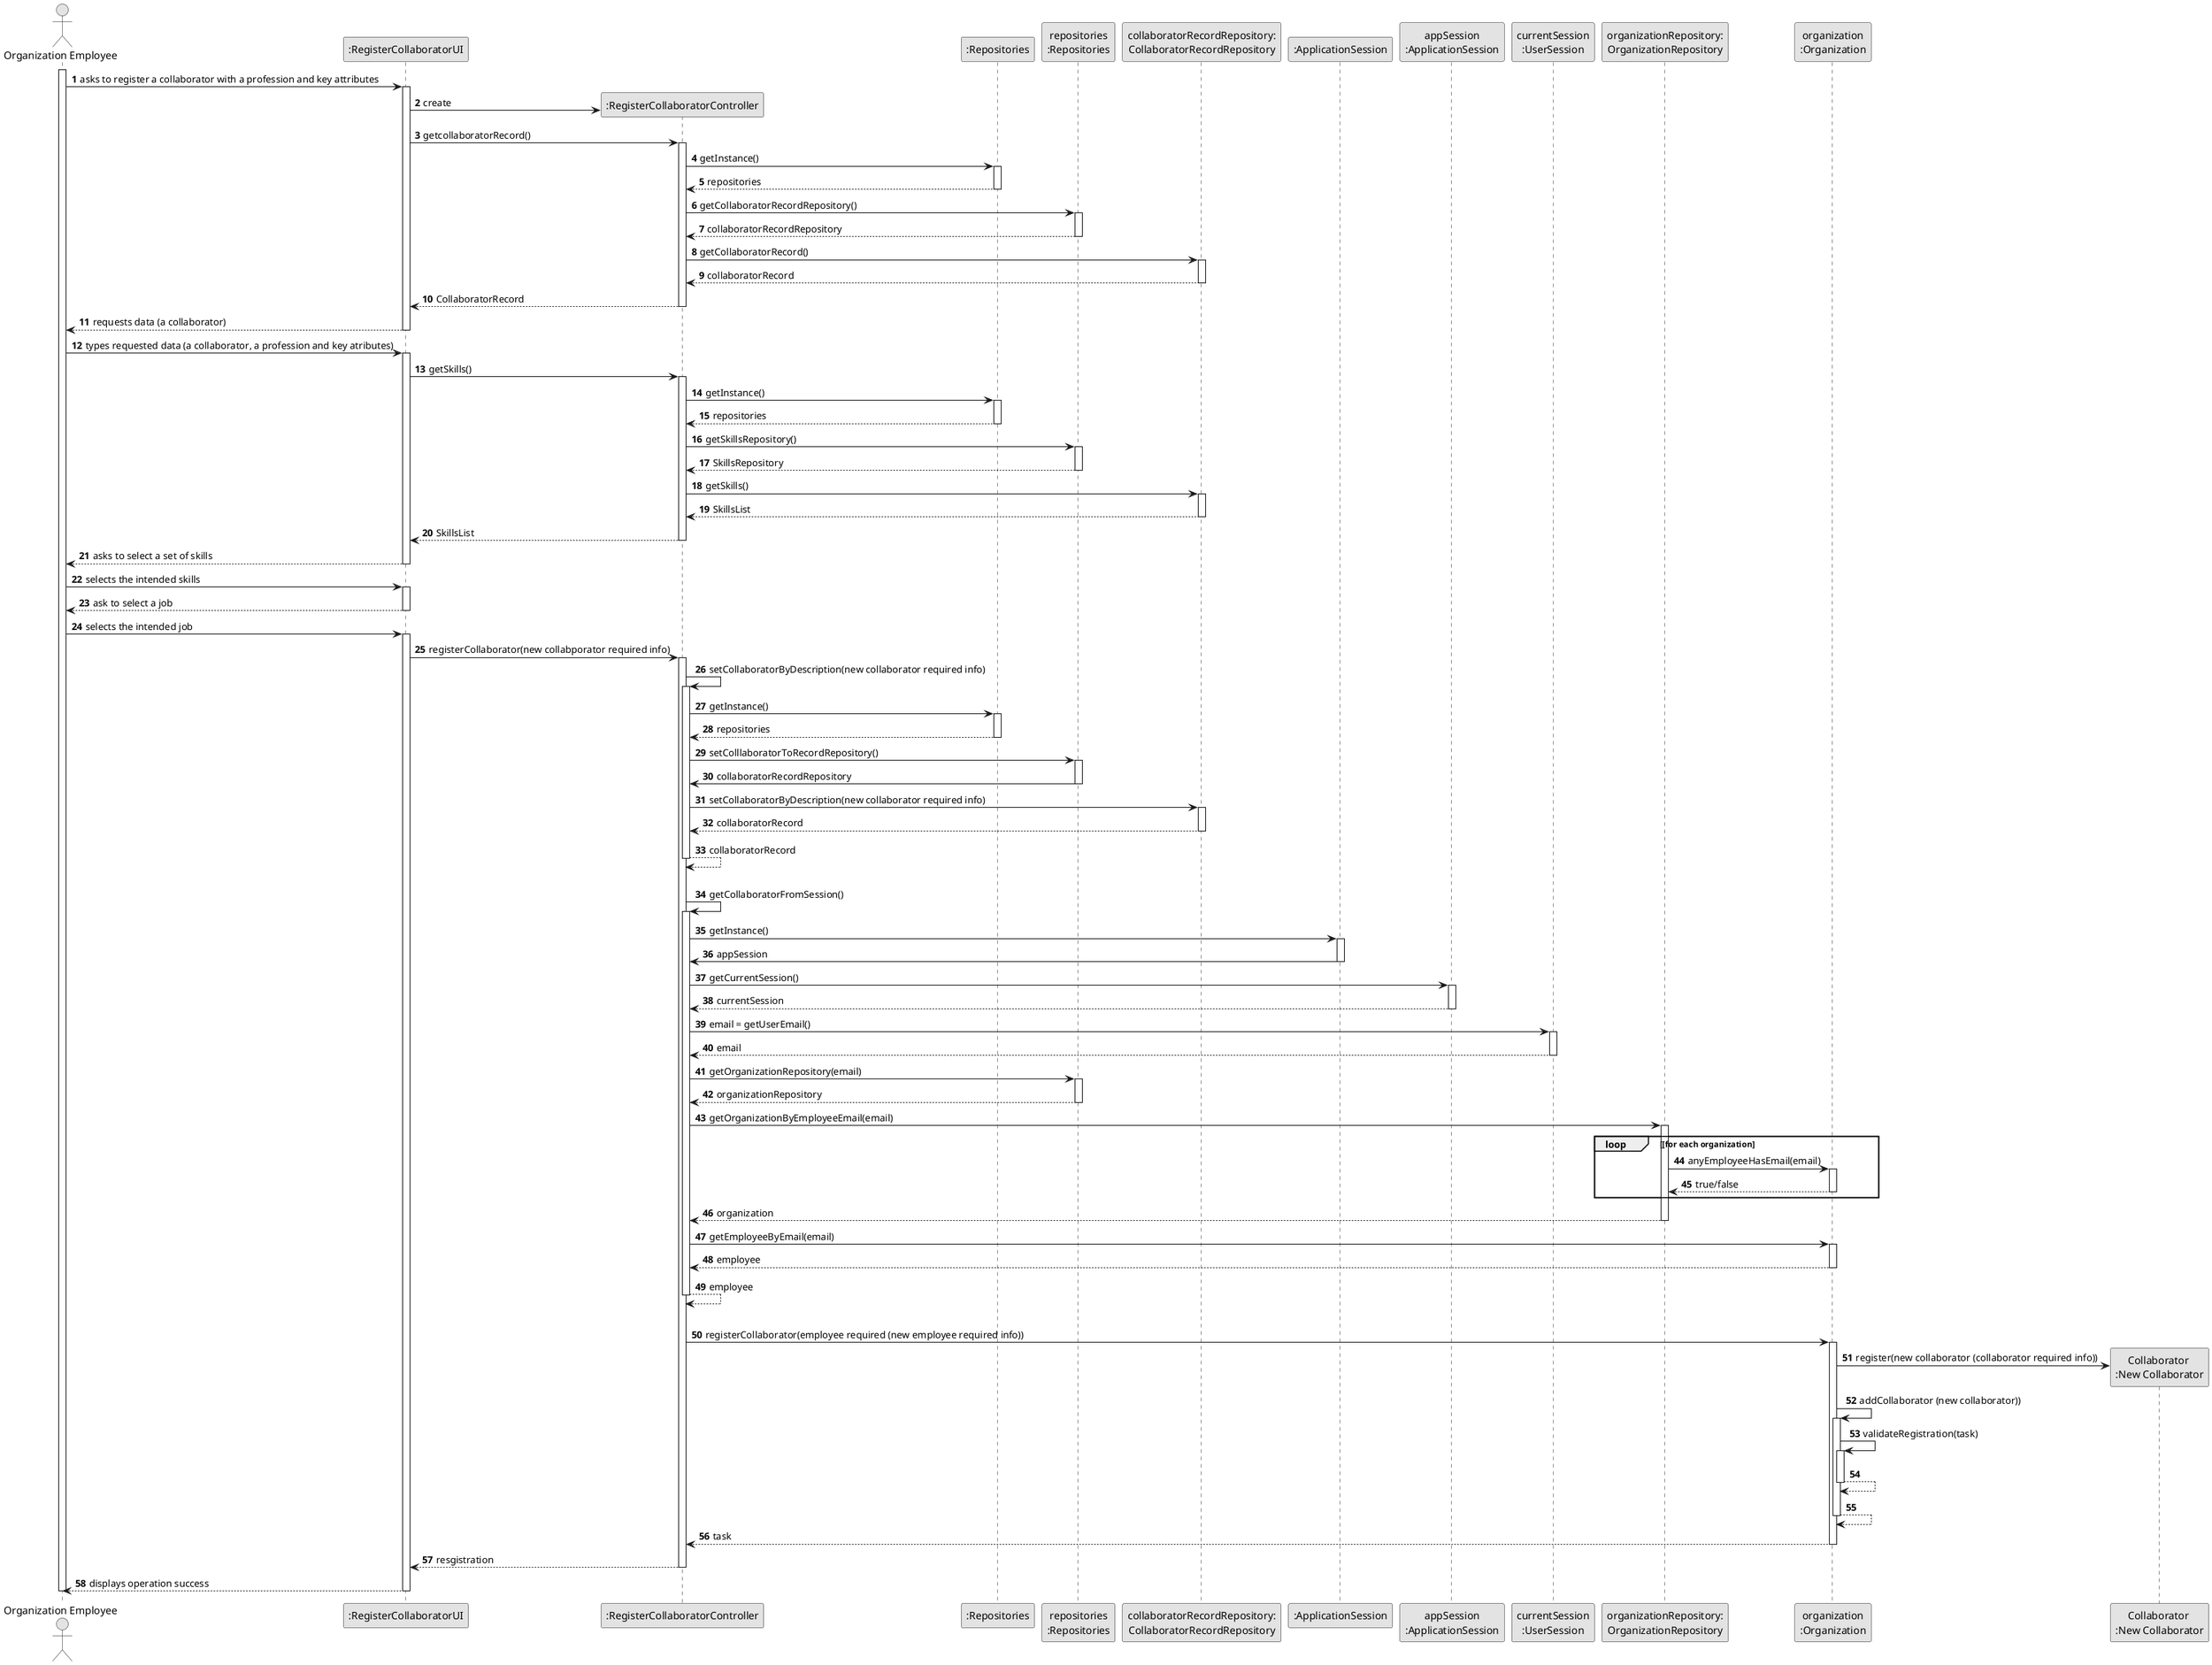 @startuml
skinparam monochrome true
skinparam packageStyle rectangle
skinparam shadowing false

autonumber

'hide footbox
actor "Organization Employee" as ADM
participant ":RegisterCollaboratorUI" as UI
participant ":RegisterCollaboratorController" as CTRL
participant ":Repositories" as RepositorySingleton
participant "repositories\n:Repositories" as PLAT
participant "collaboratorRecordRepository:\nCollaboratorRecordRepository" as CollaboratorRecordRepository
participant ":ApplicationSession" as _APP
participant "appSession\n:ApplicationSession" as APP
participant "currentSession\n:UserSession" as SESSAO
participant "organizationRepository:\nOrganizationRepository" as OrganizationRepository
participant "organization\n:Organization" as ORG
participant "Collaborator \n:New Collaborator" as EMPLOYEE

activate ADM

        ADM -> UI : asks to register a collaborator with a profession and key attributes

        activate UI

'            UI --> ADM : requests data (reference, description,  informal \n description, technical description, duration, cost)
            'create CTRL
            UI -> CTRL** : create

            UI -> CTRL : getcollaboratorRecord()
            activate CTRL

                CTRL -> RepositorySingleton : getInstance()
                activate RepositorySingleton

                    RepositorySingleton --> CTRL: repositories
                deactivate RepositorySingleton

                CTRL -> PLAT : getCollaboratorRecordRepository()
                activate PLAT

                    PLAT --> CTRL: collaboratorRecordRepository
                deactivate PLAT

                CTRL -> CollaboratorRecordRepository : getCollaboratorRecord()
                activate CollaboratorRecordRepository

                    CollaboratorRecordRepository --> CTRL : collaboratorRecord
                deactivate CollaboratorRecordRepository


                CTRL --> UI : CollaboratorRecord
            deactivate CTRL

            UI --> ADM : requests data (a collaborator)
        deactivate UI

    ADM -> UI : types requested data (a collaborator, a profession and key atributes)
    activate UI
    UI -> CTRL : getSkills()
                activate CTRL

                    CTRL -> RepositorySingleton : getInstance()
                    activate RepositorySingleton

                        RepositorySingleton --> CTRL: repositories
                    deactivate RepositorySingleton

                    CTRL -> PLAT : getSkillsRepository()
                    activate PLAT

                        PLAT --> CTRL: SkillsRepository
                    deactivate PLAT

                    CTRL -> CollaboratorRecordRepository : getSkills()
                    activate CollaboratorRecordRepository

                        CollaboratorRecordRepository --> CTRL : SkillsList
                    deactivate CollaboratorRecordRepository


                    CTRL --> UI : SkillsList
                deactivate CTRL

        UI --> ADM : asks to select a set of skills
    deactivate UI

    ADM -> UI : selects the intended skills
    activate UI

        UI --> ADM : ask to select a job
    deactivate UI

    ADM -> UI : selects the intended job
    activate UI

        UI -> CTRL : registerCollaborator(new collabporator required info)
        activate CTRL

            CTRL -> CTRL : setCollaboratorByDescription(new collaborator required info)
            activate CTRL

                CTRL -> RepositorySingleton : getInstance()
                activate RepositorySingleton

                    RepositorySingleton --> CTRL: repositories
                deactivate RepositorySingleton

                CTRL -> PLAT : setColllaboratorToRecordRepository()
                activate PLAT

                    PLAT -> CTRL : collaboratorRecordRepository
                deactivate PLAT

                CTRL -> CollaboratorRecordRepository : setCollaboratorByDescription(new collaborator required info)
                activate CollaboratorRecordRepository

                    CollaboratorRecordRepository --> CTRL : collaboratorRecord
                deactivate CollaboratorRecordRepository
                    CTRL --> CTRL : collaboratorRecord
            deactivate CTRL

            |||
            CTRL -> CTRL : getCollaboratorFromSession()
            activate CTRL

                CTRL -> _APP: getInstance()
                activate _APP
                    _APP -> CTRL: appSession
                deactivate _APP


                CTRL -> APP: getCurrentSession()
                activate APP

                    APP --> CTRL: currentSession
                deactivate APP

                CTRL -> SESSAO: email = getUserEmail()
                activate SESSAO

                    SESSAO --> CTRL: email
                deactivate SESSAO


                CTRL -> PLAT: getOrganizationRepository(email)
                activate PLAT

                    PLAT --> CTRL: organizationRepository
                deactivate PLAT


                CTRL -> OrganizationRepository: getOrganizationByEmployeeEmail(email)
                activate OrganizationRepository

                    loop [for each organization
                        OrganizationRepository -> ORG : anyEmployeeHasEmail(email)
                        activate ORG

                             ORG --> OrganizationRepository : true/false
                        deactivate ORG
                    end
                    OrganizationRepository --> CTRL : organization
                deactivate OrganizationRepository

                CTRL -> ORG: getEmployeeByEmail(email)
                activate ORG

                    ORG --> CTRL : employee
                deactivate ORG

                CTRL --> CTRL : employee
            deactivate CTRL

            |||
            CTRL -> ORG: registerCollaborator(employee required (new employee required info))
            activate ORG

                ORG -> EMPLOYEE**: register(new collaborator (collaborator required info))
                ORG -> ORG: addCollaborator (new collaborator))


                activate ORG
                    ORG -> ORG: validateRegistration(task)
                    activate ORG
                        ORG --> ORG
                    deactivate ORG

                    ORG --> ORG
                deactivate ORG

                ORG --> CTRL : task

            deactivate ORG

            CTRL --> UI: resgistration
            deactivate CTRL
            UI --> ADM: displays operation success
    deactivate UI

deactivate ADM

@enduml